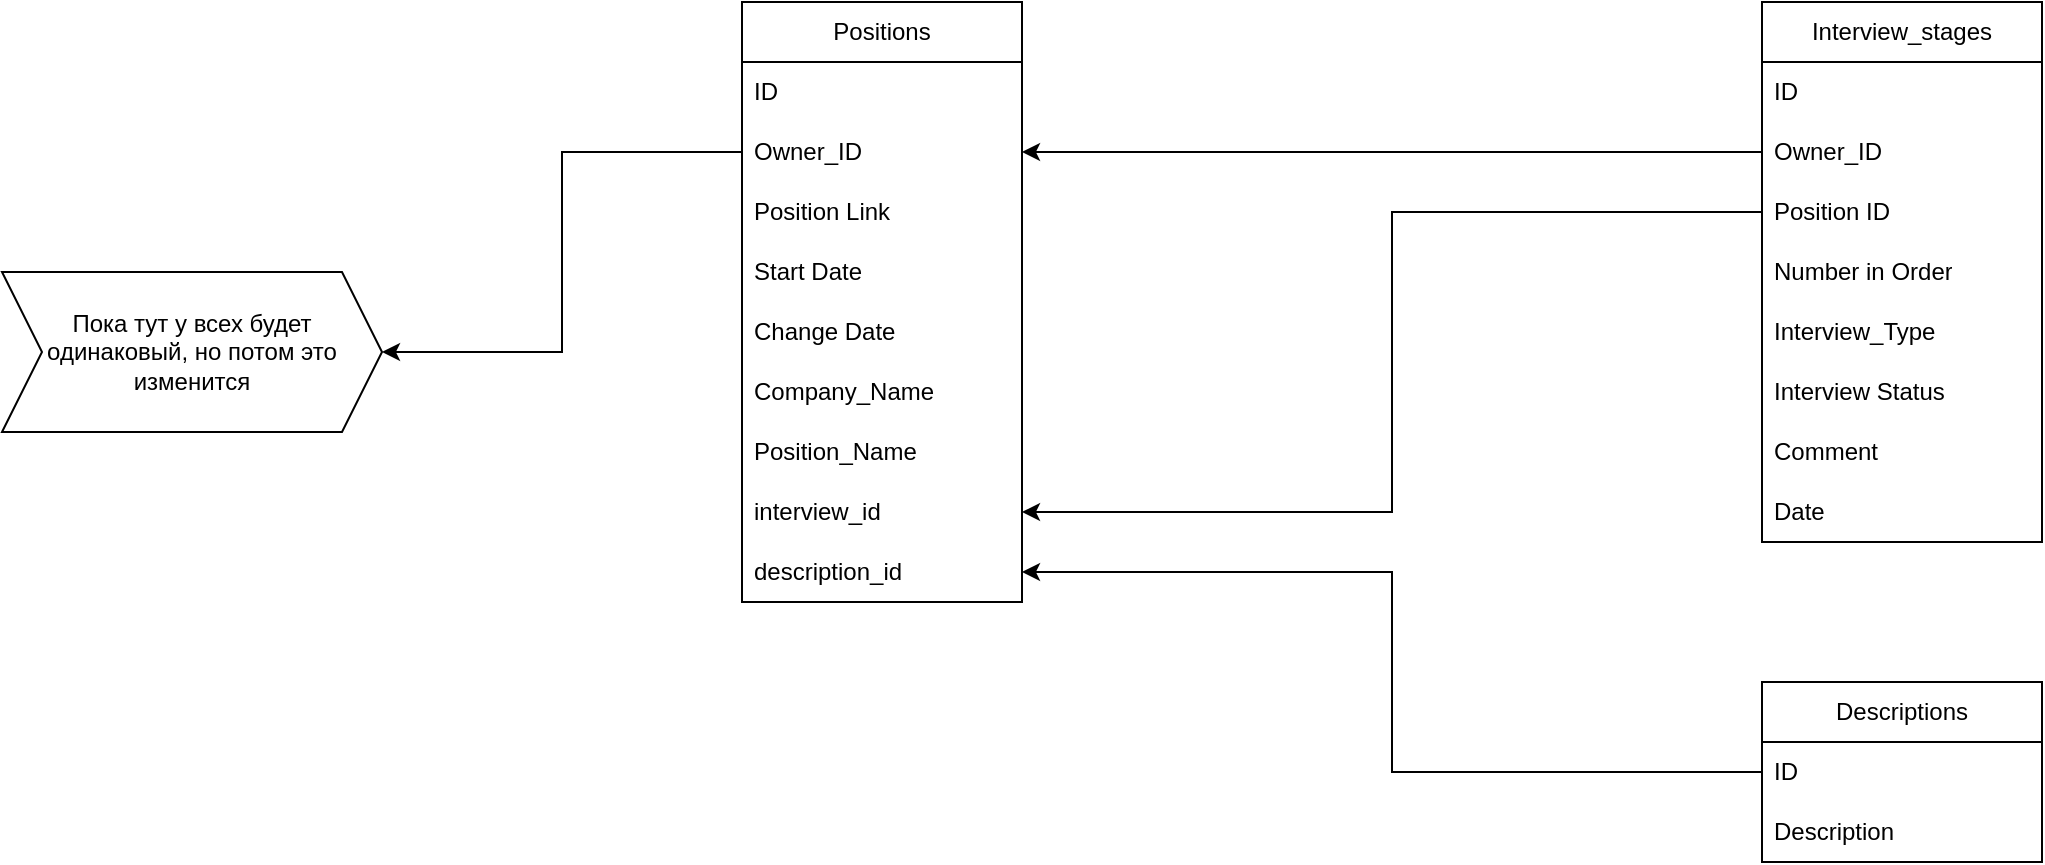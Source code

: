 <mxfile version="21.7.4" type="github">
  <diagram name="Страница — 1" id="JBfNgDBpth_-0yW9HTzY">
    <mxGraphModel dx="2501" dy="758" grid="1" gridSize="10" guides="1" tooltips="1" connect="1" arrows="1" fold="1" page="1" pageScale="1" pageWidth="827" pageHeight="1169" math="0" shadow="0">
      <root>
        <mxCell id="0" />
        <mxCell id="1" parent="0" />
        <mxCell id="GcCEw2OKkjjJGk0Dlv0A-1" value="Positions" style="swimlane;fontStyle=0;childLayout=stackLayout;horizontal=1;startSize=30;horizontalStack=0;resizeParent=1;resizeParentMax=0;resizeLast=0;collapsible=1;marginBottom=0;whiteSpace=wrap;html=1;" parent="1" vertex="1">
          <mxGeometry x="-10" y="70" width="140" height="300" as="geometry">
            <mxRectangle x="110" y="170" width="60" height="30" as="alternateBounds" />
          </mxGeometry>
        </mxCell>
        <mxCell id="GcCEw2OKkjjJGk0Dlv0A-2" value="ID" style="text;strokeColor=none;fillColor=none;align=left;verticalAlign=middle;spacingLeft=4;spacingRight=4;overflow=hidden;points=[[0,0.5],[1,0.5]];portConstraint=eastwest;rotatable=0;whiteSpace=wrap;html=1;" parent="GcCEw2OKkjjJGk0Dlv0A-1" vertex="1">
          <mxGeometry y="30" width="140" height="30" as="geometry" />
        </mxCell>
        <mxCell id="GcCEw2OKkjjJGk0Dlv0A-3" value="Owner_ID" style="text;strokeColor=none;fillColor=none;align=left;verticalAlign=middle;spacingLeft=4;spacingRight=4;overflow=hidden;points=[[0,0.5],[1,0.5]];portConstraint=eastwest;rotatable=0;whiteSpace=wrap;html=1;" parent="GcCEw2OKkjjJGk0Dlv0A-1" vertex="1">
          <mxGeometry y="60" width="140" height="30" as="geometry" />
        </mxCell>
        <mxCell id="Vl4LHNjb8i_QOGk0CzA--2" value="Position Link" style="text;strokeColor=none;fillColor=none;align=left;verticalAlign=middle;spacingLeft=4;spacingRight=4;overflow=hidden;points=[[0,0.5],[1,0.5]];portConstraint=eastwest;rotatable=0;whiteSpace=wrap;html=1;" parent="GcCEw2OKkjjJGk0Dlv0A-1" vertex="1">
          <mxGeometry y="90" width="140" height="30" as="geometry" />
        </mxCell>
        <mxCell id="Vl4LHNjb8i_QOGk0CzA--3" value="Start Date" style="text;strokeColor=none;fillColor=none;align=left;verticalAlign=middle;spacingLeft=4;spacingRight=4;overflow=hidden;points=[[0,0.5],[1,0.5]];portConstraint=eastwest;rotatable=0;whiteSpace=wrap;html=1;" parent="GcCEw2OKkjjJGk0Dlv0A-1" vertex="1">
          <mxGeometry y="120" width="140" height="30" as="geometry" />
        </mxCell>
        <mxCell id="Vl4LHNjb8i_QOGk0CzA--4" value="Change Date" style="text;strokeColor=none;fillColor=none;align=left;verticalAlign=middle;spacingLeft=4;spacingRight=4;overflow=hidden;points=[[0,0.5],[1,0.5]];portConstraint=eastwest;rotatable=0;whiteSpace=wrap;html=1;" parent="GcCEw2OKkjjJGk0Dlv0A-1" vertex="1">
          <mxGeometry y="150" width="140" height="30" as="geometry" />
        </mxCell>
        <mxCell id="GcCEw2OKkjjJGk0Dlv0A-4" value="Company_Name" style="text;strokeColor=none;fillColor=none;align=left;verticalAlign=middle;spacingLeft=4;spacingRight=4;overflow=hidden;points=[[0,0.5],[1,0.5]];portConstraint=eastwest;rotatable=0;whiteSpace=wrap;html=1;" parent="GcCEw2OKkjjJGk0Dlv0A-1" vertex="1">
          <mxGeometry y="180" width="140" height="30" as="geometry" />
        </mxCell>
        <mxCell id="GcCEw2OKkjjJGk0Dlv0A-10" value="Position_Name" style="text;strokeColor=none;fillColor=none;align=left;verticalAlign=middle;spacingLeft=4;spacingRight=4;overflow=hidden;points=[[0,0.5],[1,0.5]];portConstraint=eastwest;rotatable=0;whiteSpace=wrap;html=1;" parent="GcCEw2OKkjjJGk0Dlv0A-1" vertex="1">
          <mxGeometry y="210" width="140" height="30" as="geometry" />
        </mxCell>
        <mxCell id="GcCEw2OKkjjJGk0Dlv0A-29" value="interview_id" style="text;strokeColor=none;fillColor=none;align=left;verticalAlign=middle;spacingLeft=4;spacingRight=4;overflow=hidden;points=[[0,0.5],[1,0.5]];portConstraint=eastwest;rotatable=0;whiteSpace=wrap;html=1;" parent="GcCEw2OKkjjJGk0Dlv0A-1" vertex="1">
          <mxGeometry y="240" width="140" height="30" as="geometry" />
        </mxCell>
        <mxCell id="GcCEw2OKkjjJGk0Dlv0A-9" value="description_id" style="text;strokeColor=none;fillColor=none;align=left;verticalAlign=middle;spacingLeft=4;spacingRight=4;overflow=hidden;points=[[0,0.5],[1,0.5]];portConstraint=eastwest;rotatable=0;whiteSpace=wrap;html=1;" parent="GcCEw2OKkjjJGk0Dlv0A-1" vertex="1">
          <mxGeometry y="270" width="140" height="30" as="geometry" />
        </mxCell>
        <mxCell id="GcCEw2OKkjjJGk0Dlv0A-11" value="Interview_stages" style="swimlane;fontStyle=0;childLayout=stackLayout;horizontal=1;startSize=30;horizontalStack=0;resizeParent=1;resizeParentMax=0;resizeLast=0;collapsible=1;marginBottom=0;whiteSpace=wrap;html=1;" parent="1" vertex="1">
          <mxGeometry x="500" y="70" width="140" height="270" as="geometry" />
        </mxCell>
        <mxCell id="GcCEw2OKkjjJGk0Dlv0A-12" value="ID" style="text;strokeColor=none;fillColor=none;align=left;verticalAlign=middle;spacingLeft=4;spacingRight=4;overflow=hidden;points=[[0,0.5],[1,0.5]];portConstraint=eastwest;rotatable=0;whiteSpace=wrap;html=1;" parent="GcCEw2OKkjjJGk0Dlv0A-11" vertex="1">
          <mxGeometry y="30" width="140" height="30" as="geometry" />
        </mxCell>
        <mxCell id="QccDpa5HjGCRJEqp0ASO-1" value="Owner_ID" style="text;strokeColor=none;fillColor=none;align=left;verticalAlign=middle;spacingLeft=4;spacingRight=4;overflow=hidden;points=[[0,0.5],[1,0.5]];portConstraint=eastwest;rotatable=0;whiteSpace=wrap;html=1;" vertex="1" parent="GcCEw2OKkjjJGk0Dlv0A-11">
          <mxGeometry y="60" width="140" height="30" as="geometry" />
        </mxCell>
        <mxCell id="GcCEw2OKkjjJGk0Dlv0A-15" value="Position ID" style="text;strokeColor=none;fillColor=none;align=left;verticalAlign=middle;spacingLeft=4;spacingRight=4;overflow=hidden;points=[[0,0.5],[1,0.5]];portConstraint=eastwest;rotatable=0;whiteSpace=wrap;html=1;" parent="GcCEw2OKkjjJGk0Dlv0A-11" vertex="1">
          <mxGeometry y="90" width="140" height="30" as="geometry" />
        </mxCell>
        <mxCell id="GcCEw2OKkjjJGk0Dlv0A-14" value="Number in Order" style="text;strokeColor=none;fillColor=none;align=left;verticalAlign=middle;spacingLeft=4;spacingRight=4;overflow=hidden;points=[[0,0.5],[1,0.5]];portConstraint=eastwest;rotatable=0;whiteSpace=wrap;html=1;" parent="GcCEw2OKkjjJGk0Dlv0A-11" vertex="1">
          <mxGeometry y="120" width="140" height="30" as="geometry" />
        </mxCell>
        <mxCell id="GcCEw2OKkjjJGk0Dlv0A-19" value="Interview_Type" style="text;strokeColor=none;fillColor=none;align=left;verticalAlign=middle;spacingLeft=4;spacingRight=4;overflow=hidden;points=[[0,0.5],[1,0.5]];portConstraint=eastwest;rotatable=0;whiteSpace=wrap;html=1;" parent="GcCEw2OKkjjJGk0Dlv0A-11" vertex="1">
          <mxGeometry y="150" width="140" height="30" as="geometry" />
        </mxCell>
        <mxCell id="Vl4LHNjb8i_QOGk0CzA--5" value="Interview Status" style="text;strokeColor=none;fillColor=none;align=left;verticalAlign=middle;spacingLeft=4;spacingRight=4;overflow=hidden;points=[[0,0.5],[1,0.5]];portConstraint=eastwest;rotatable=0;whiteSpace=wrap;html=1;" parent="GcCEw2OKkjjJGk0Dlv0A-11" vertex="1">
          <mxGeometry y="180" width="140" height="30" as="geometry" />
        </mxCell>
        <mxCell id="GcCEw2OKkjjJGk0Dlv0A-18" value="Comment" style="text;strokeColor=none;fillColor=none;align=left;verticalAlign=middle;spacingLeft=4;spacingRight=4;overflow=hidden;points=[[0,0.5],[1,0.5]];portConstraint=eastwest;rotatable=0;whiteSpace=wrap;html=1;" parent="GcCEw2OKkjjJGk0Dlv0A-11" vertex="1">
          <mxGeometry y="210" width="140" height="30" as="geometry" />
        </mxCell>
        <mxCell id="GcCEw2OKkjjJGk0Dlv0A-17" value="Date" style="text;strokeColor=none;fillColor=none;align=left;verticalAlign=middle;spacingLeft=4;spacingRight=4;overflow=hidden;points=[[0,0.5],[1,0.5]];portConstraint=eastwest;rotatable=0;whiteSpace=wrap;html=1;" parent="GcCEw2OKkjjJGk0Dlv0A-11" vertex="1">
          <mxGeometry y="240" width="140" height="30" as="geometry" />
        </mxCell>
        <mxCell id="GcCEw2OKkjjJGk0Dlv0A-22" style="edgeStyle=orthogonalEdgeStyle;rounded=0;orthogonalLoop=1;jettySize=auto;html=1;exitX=0;exitY=0.5;exitDx=0;exitDy=0;entryX=1;entryY=0.5;entryDx=0;entryDy=0;" parent="1" source="GcCEw2OKkjjJGk0Dlv0A-3" target="GcCEw2OKkjjJGk0Dlv0A-23" edge="1">
          <mxGeometry relative="1" as="geometry">
            <mxPoint x="30" y="245" as="targetPoint" />
          </mxGeometry>
        </mxCell>
        <mxCell id="GcCEw2OKkjjJGk0Dlv0A-23" value="Пока тут у всех будет одинаковый, но потом это изменится" style="shape=step;perimeter=stepPerimeter;whiteSpace=wrap;html=1;fixedSize=1;" parent="1" vertex="1">
          <mxGeometry x="-380" y="205" width="190" height="80" as="geometry" />
        </mxCell>
        <mxCell id="GcCEw2OKkjjJGk0Dlv0A-24" value="Descriptions" style="swimlane;fontStyle=0;childLayout=stackLayout;horizontal=1;startSize=30;horizontalStack=0;resizeParent=1;resizeParentMax=0;resizeLast=0;collapsible=1;marginBottom=0;whiteSpace=wrap;html=1;" parent="1" vertex="1">
          <mxGeometry x="500" y="410" width="140" height="90" as="geometry" />
        </mxCell>
        <mxCell id="GcCEw2OKkjjJGk0Dlv0A-25" value="ID" style="text;strokeColor=none;fillColor=none;align=left;verticalAlign=middle;spacingLeft=4;spacingRight=4;overflow=hidden;points=[[0,0.5],[1,0.5]];portConstraint=eastwest;rotatable=0;whiteSpace=wrap;html=1;" parent="GcCEw2OKkjjJGk0Dlv0A-24" vertex="1">
          <mxGeometry y="30" width="140" height="30" as="geometry" />
        </mxCell>
        <mxCell id="GcCEw2OKkjjJGk0Dlv0A-26" value="Description" style="text;strokeColor=none;fillColor=none;align=left;verticalAlign=middle;spacingLeft=4;spacingRight=4;overflow=hidden;points=[[0,0.5],[1,0.5]];portConstraint=eastwest;rotatable=0;whiteSpace=wrap;html=1;" parent="GcCEw2OKkjjJGk0Dlv0A-24" vertex="1">
          <mxGeometry y="60" width="140" height="30" as="geometry" />
        </mxCell>
        <mxCell id="GcCEw2OKkjjJGk0Dlv0A-28" style="edgeStyle=orthogonalEdgeStyle;rounded=0;orthogonalLoop=1;jettySize=auto;html=1;exitX=0;exitY=0.5;exitDx=0;exitDy=0;entryX=1;entryY=0.5;entryDx=0;entryDy=0;" parent="1" source="GcCEw2OKkjjJGk0Dlv0A-25" target="GcCEw2OKkjjJGk0Dlv0A-9" edge="1">
          <mxGeometry relative="1" as="geometry" />
        </mxCell>
        <mxCell id="QccDpa5HjGCRJEqp0ASO-3" style="edgeStyle=orthogonalEdgeStyle;rounded=0;orthogonalLoop=1;jettySize=auto;html=1;exitX=0;exitY=0.5;exitDx=0;exitDy=0;entryX=1;entryY=0.5;entryDx=0;entryDy=0;" edge="1" parent="1" source="GcCEw2OKkjjJGk0Dlv0A-15" target="GcCEw2OKkjjJGk0Dlv0A-29">
          <mxGeometry relative="1" as="geometry" />
        </mxCell>
        <mxCell id="QccDpa5HjGCRJEqp0ASO-4" style="edgeStyle=orthogonalEdgeStyle;rounded=0;orthogonalLoop=1;jettySize=auto;html=1;exitX=0;exitY=0.5;exitDx=0;exitDy=0;entryX=1;entryY=0.5;entryDx=0;entryDy=0;" edge="1" parent="1" source="QccDpa5HjGCRJEqp0ASO-1" target="GcCEw2OKkjjJGk0Dlv0A-3">
          <mxGeometry relative="1" as="geometry" />
        </mxCell>
      </root>
    </mxGraphModel>
  </diagram>
</mxfile>
